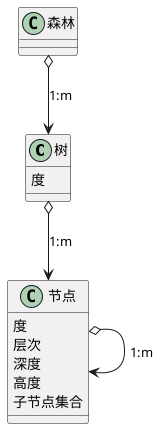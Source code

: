 @startuml
'https://plantuml.com/class-diagram

class 树 {
    度
}
class 节点{
    度
    层次
    深度
    高度
    子节点集合
}
class 森林

森林 o--> 树:1:m
树 o--> 节点:1:m
节点 o--> 节点:1:m

@enduml